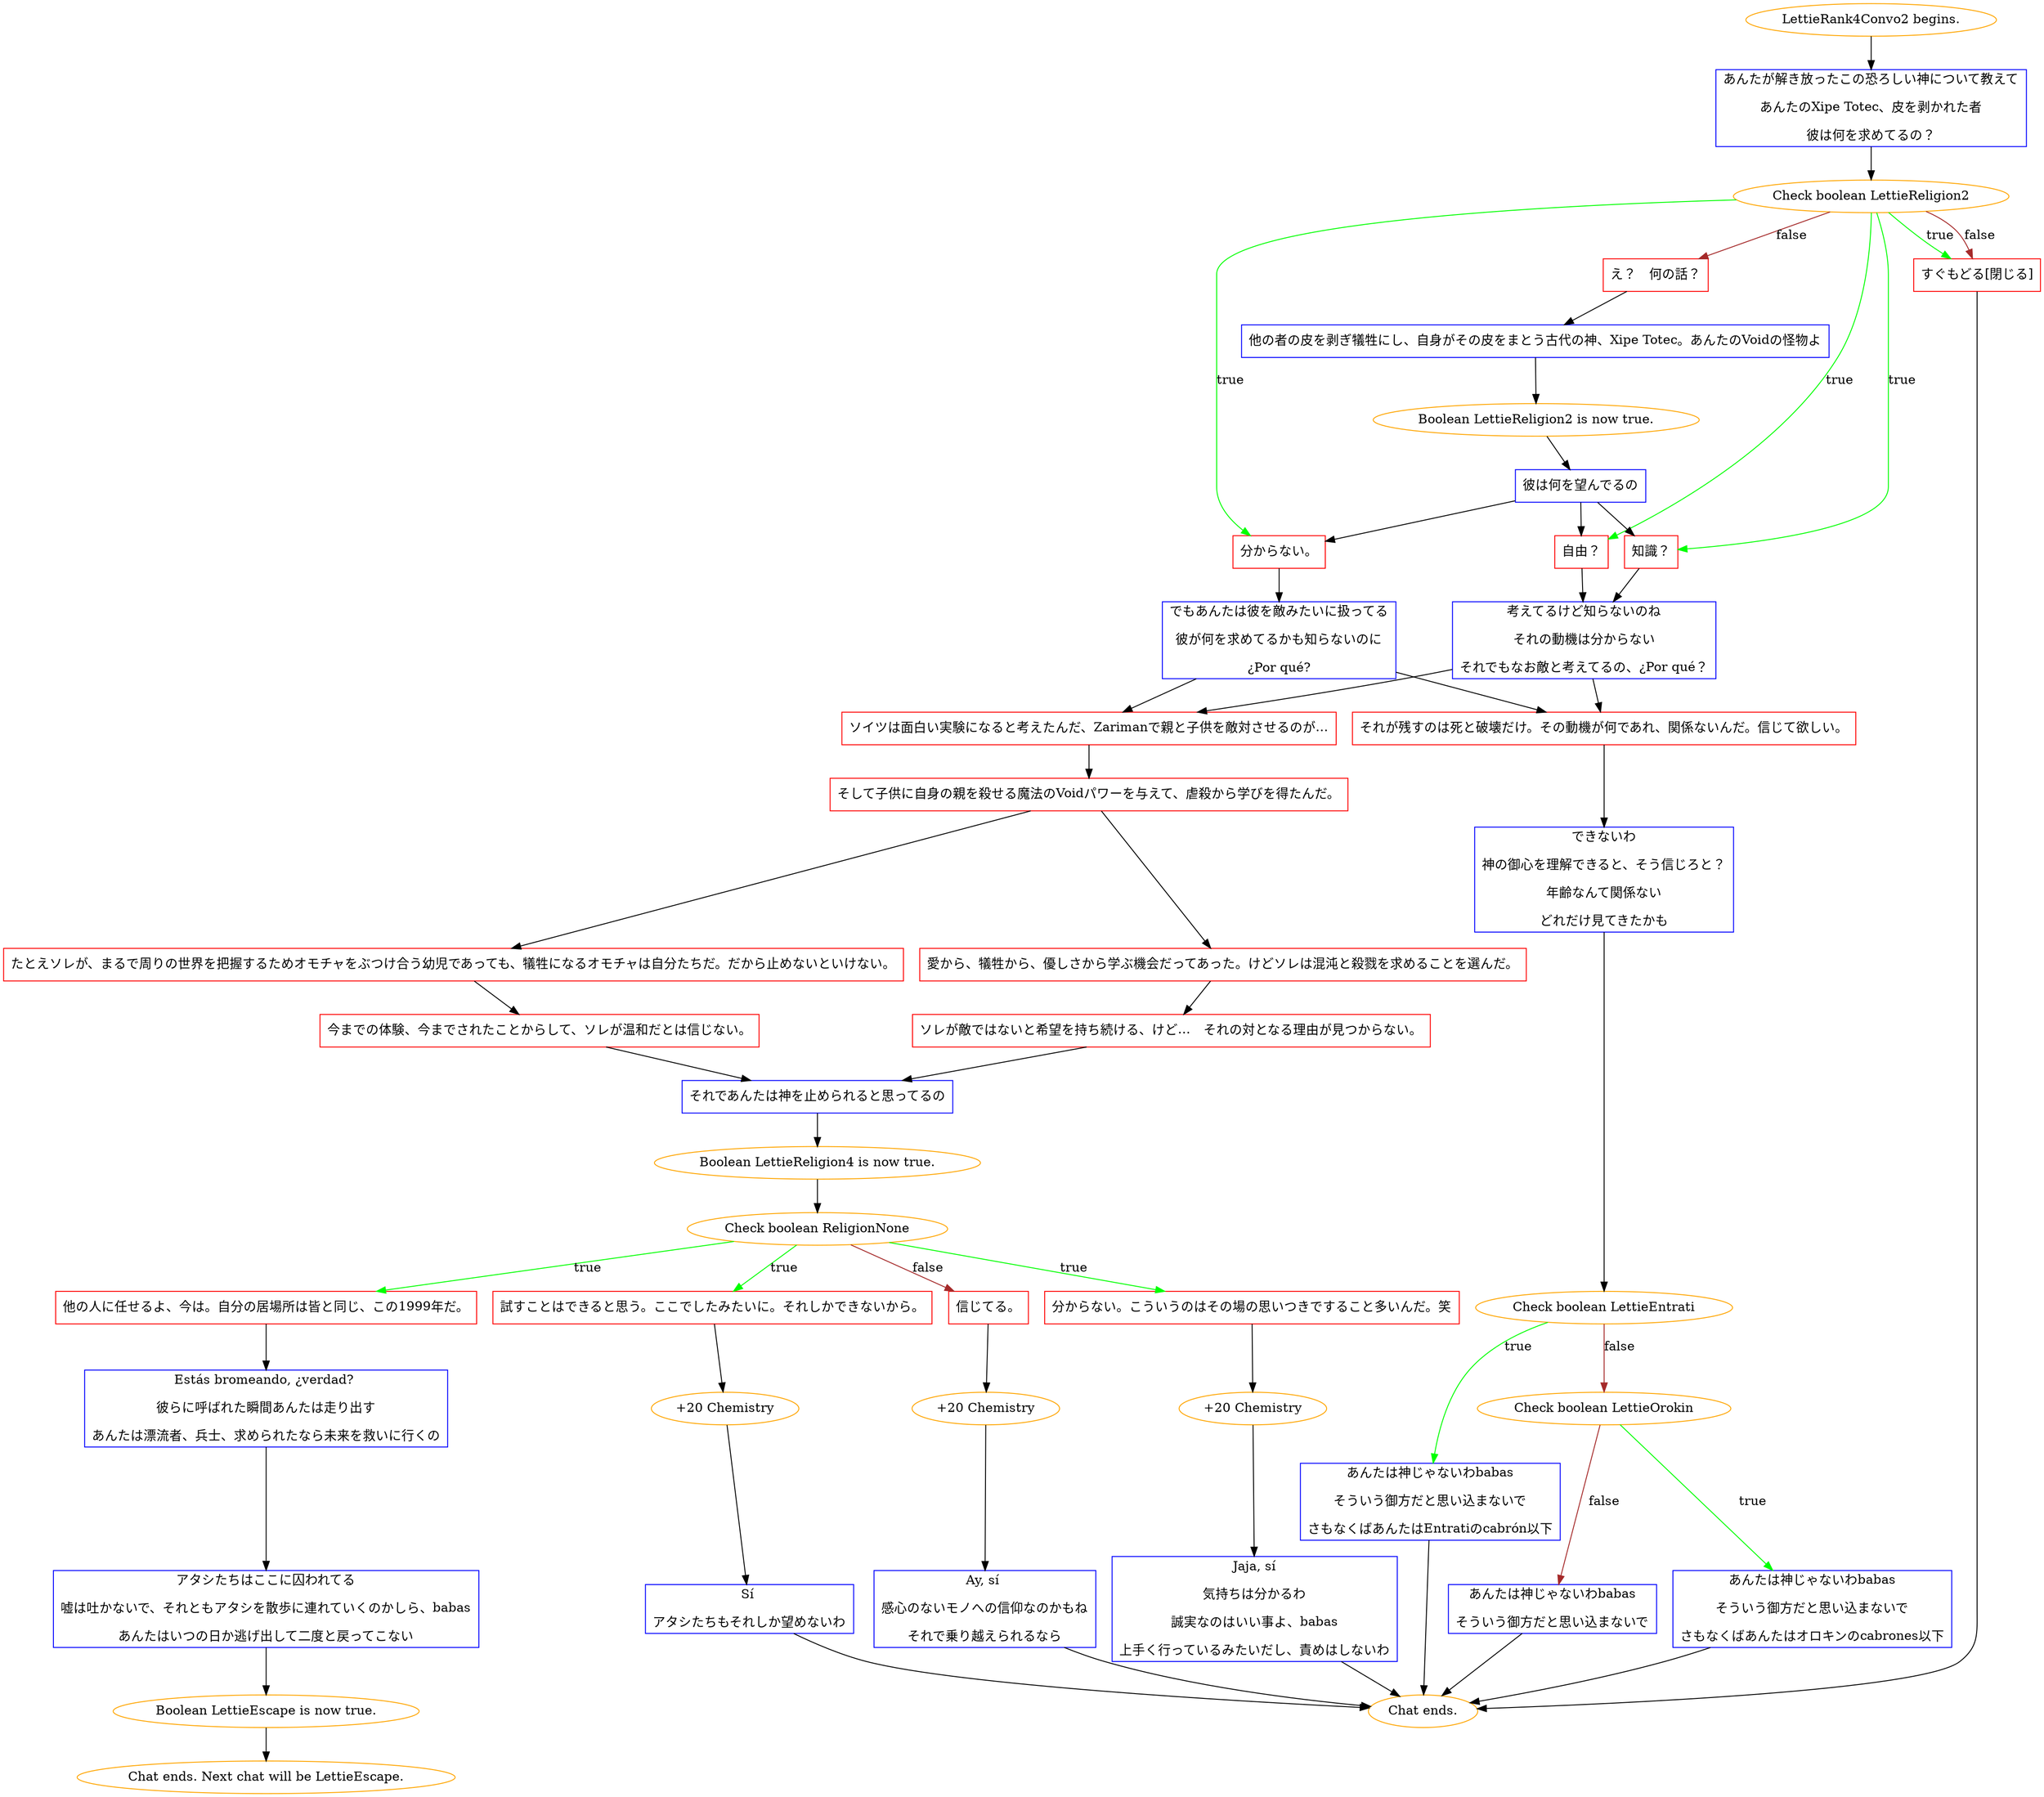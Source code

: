 digraph {
	"LettieRank4Convo2 begins." [color=orange];
		"LettieRank4Convo2 begins." -> j455937217;
	j455937217 [label="あんたが解き放ったこの恐ろしい神について教えて
あんたのXipe Totec、皮を剥かれた者
彼は何を求めてるの？",shape=box,color=blue];
		j455937217 -> j1356677054;
	j1356677054 [label="Check boolean LettieReligion2",color=orange];
		j1356677054 -> j3633883431 [label=true,color=green];
		j1356677054 -> j3776575160 [label=true,color=green];
		j1356677054 -> j3464600105 [label=true,color=green];
		j1356677054 -> j1164437219 [label=true,color=green];
		j1356677054 -> j176794265 [label=false,color=brown];
		j1356677054 -> j1164437219 [label=false,color=brown];
	j3633883431 [label="自由？",shape=box,color=red];
		j3633883431 -> j3614137351;
	j3776575160 [label="知識？",shape=box,color=red];
		j3776575160 -> j3614137351;
	j3464600105 [label="分からない。",shape=box,color=red];
		j3464600105 -> j3516944259;
	j1164437219 [label="すぐもどる[閉じる]",shape=box,color=red];
		j1164437219 -> "Chat ends.";
	j176794265 [label="え？　何の話？",shape=box,color=red];
		j176794265 -> j3364330836;
	j3614137351 [label="考えてるけど知らないのね
それの動機は分からない
それでもなお敵と考えてるの、¿Por qué？",shape=box,color=blue];
		j3614137351 -> j8607281;
		j3614137351 -> j1186594159;
	j3516944259 [label="でもあんたは彼を敵みたいに扱ってる
彼が何を求めてるかも知らないのに
¿Por qué?",shape=box,color=blue];
		j3516944259 -> j8607281;
		j3516944259 -> j1186594159;
	"Chat ends." [color=orange];
	j3364330836 [label="他の者の皮を剥ぎ犠牲にし、自身がその皮をまとう古代の神、Xipe Totec。あんたのVoidの怪物よ",shape=box,color=blue];
		j3364330836 -> j1550374574;
	j8607281 [label="ソイツは面白い実験になると考えたんだ、Zarimanで親と子供を敵対させるのが…",shape=box,color=red];
		j8607281 -> j3727545644;
	j1186594159 [label="それが残すのは死と破壊だけ。その動機が何であれ、関係ないんだ。信じて欲しい。",shape=box,color=red];
		j1186594159 -> j3579367685;
	j1550374574 [label="Boolean LettieReligion2 is now true.",color=orange];
		j1550374574 -> j1046622425;
	j3727545644 [label="そして子供に自身の親を殺せる魔法のVoidパワーを与えて、虐殺から学びを得たんだ。",shape=box,color=red];
		j3727545644 -> j2964623631;
		j3727545644 -> j1711153958;
	j3579367685 [label="できないわ
神の御心を理解できると、そう信じろと？
年齢なんて関係ない
どれだけ見てきたかも",shape=box,color=blue];
		j3579367685 -> j2154935428;
	j1046622425 [label="彼は何を望んでるの",shape=box,color=blue];
		j1046622425 -> j3633883431;
		j1046622425 -> j3776575160;
		j1046622425 -> j3464600105;
	j2964623631 [label="愛から、犠牲から、優しさから学ぶ機会だってあった。けどソレは混沌と殺戮を求めることを選んだ。",shape=box,color=red];
		j2964623631 -> j1901290921;
	j1711153958 [label="たとえソレが、まるで周りの世界を把握するためオモチャをぶつけ合う幼児であっても、犠牲になるオモチャは自分たちだ。だから止めないといけない。",shape=box,color=red];
		j1711153958 -> j3726585418;
	j2154935428 [label="Check boolean LettieEntrati",color=orange];
		j2154935428 -> j1752708001 [label=true,color=green];
		j2154935428 -> j2834367091 [label=false,color=brown];
	j1901290921 [label="ソレが敵ではないと希望を持ち続ける、けど…　それの対となる理由が見つからない。",shape=box,color=red];
		j1901290921 -> j4005289898;
	j3726585418 [label="今までの体験、今までされたことからして、ソレが温和だとは信じない。",shape=box,color=red];
		j3726585418 -> j4005289898;
	j1752708001 [label="あんたは神じゃないわbabas
そういう御方だと思い込まないで
さもなくばあんたはEntratiのcabrón以下",shape=box,color=blue];
		j1752708001 -> "Chat ends.";
	j2834367091 [label="Check boolean LettieOrokin",color=orange];
		j2834367091 -> j2145711429 [label=true,color=green];
		j2834367091 -> j1026673679 [label=false,color=brown];
	j4005289898 [label="それであんたは神を止められると思ってるの",shape=box,color=blue];
		j4005289898 -> j1724044313;
	j2145711429 [label="あんたは神じゃないわbabas
そういう御方だと思い込まないで
さもなくばあんたはオロキンのcabrones以下",shape=box,color=blue];
		j2145711429 -> "Chat ends.";
	j1026673679 [label="あんたは神じゃないわbabas
そういう御方だと思い込まないで",shape=box,color=blue];
		j1026673679 -> "Chat ends.";
	j1724044313 [label="Boolean LettieReligion4 is now true.",color=orange];
		j1724044313 -> j4029075512;
	j4029075512 [label="Check boolean ReligionNone",color=orange];
		j4029075512 -> j1581145833 [label=true,color=green];
		j4029075512 -> j4162275310 [label=true,color=green];
		j4029075512 -> j890925489 [label=true,color=green];
		j4029075512 -> j1118568056 [label=false,color=brown];
	j1581145833 [label="分からない。こういうのはその場の思いつきですること多いんだ。笑",shape=box,color=red];
		j1581145833 -> j862471262;
	j4162275310 [label="試すことはできると思う。ここでしたみたいに。それしかできないから。",shape=box,color=red];
		j4162275310 -> j2241576530;
	j890925489 [label="他の人に任せるよ、今は。自分の居場所は皆と同じ、この1999年だ。",shape=box,color=red];
		j890925489 -> j3080081881;
	j1118568056 [label="信じてる。",shape=box,color=red];
		j1118568056 -> j2119966593;
	j862471262 [label="+20 Chemistry",color=orange];
		j862471262 -> j1560826173;
	j2241576530 [label="+20 Chemistry",color=orange];
		j2241576530 -> j3408378398;
	j3080081881 [label="Estás bromeando, ¿verdad? 
彼らに呼ばれた瞬間あんたは走り出す
あんたは漂流者、兵士、求められたなら未来を救いに行くの",shape=box,color=blue];
		j3080081881 -> j1416556883;
	j2119966593 [label="+20 Chemistry",color=orange];
		j2119966593 -> j727838979;
	j1560826173 [label="Jaja, sí
気持ちは分かるわ
誠実なのはいい事よ、babas
上手く行っているみたいだし、責めはしないわ",shape=box,color=blue];
		j1560826173 -> "Chat ends.";
	j3408378398 [label="Sí 
アタシたちもそれしか望めないわ",shape=box,color=blue];
		j3408378398 -> "Chat ends.";
	j1416556883 [label="アタシたちはここに囚われてる
嘘は吐かないで、それともアタシを散歩に連れていくのかしら、babas
あんたはいつの日か逃げ出して二度と戻ってこない",shape=box,color=blue];
		j1416556883 -> j1464801759;
	j727838979 [label="Ay, sí 
感心のないモノへの信仰なのかもね
それで乗り越えられるなら",shape=box,color=blue];
		j727838979 -> "Chat ends.";
	j1464801759 [label="Boolean LettieEscape is now true.",color=orange];
		j1464801759 -> "Chat ends. Next chat will be LettieEscape.";
	"Chat ends. Next chat will be LettieEscape." [color=orange];
}